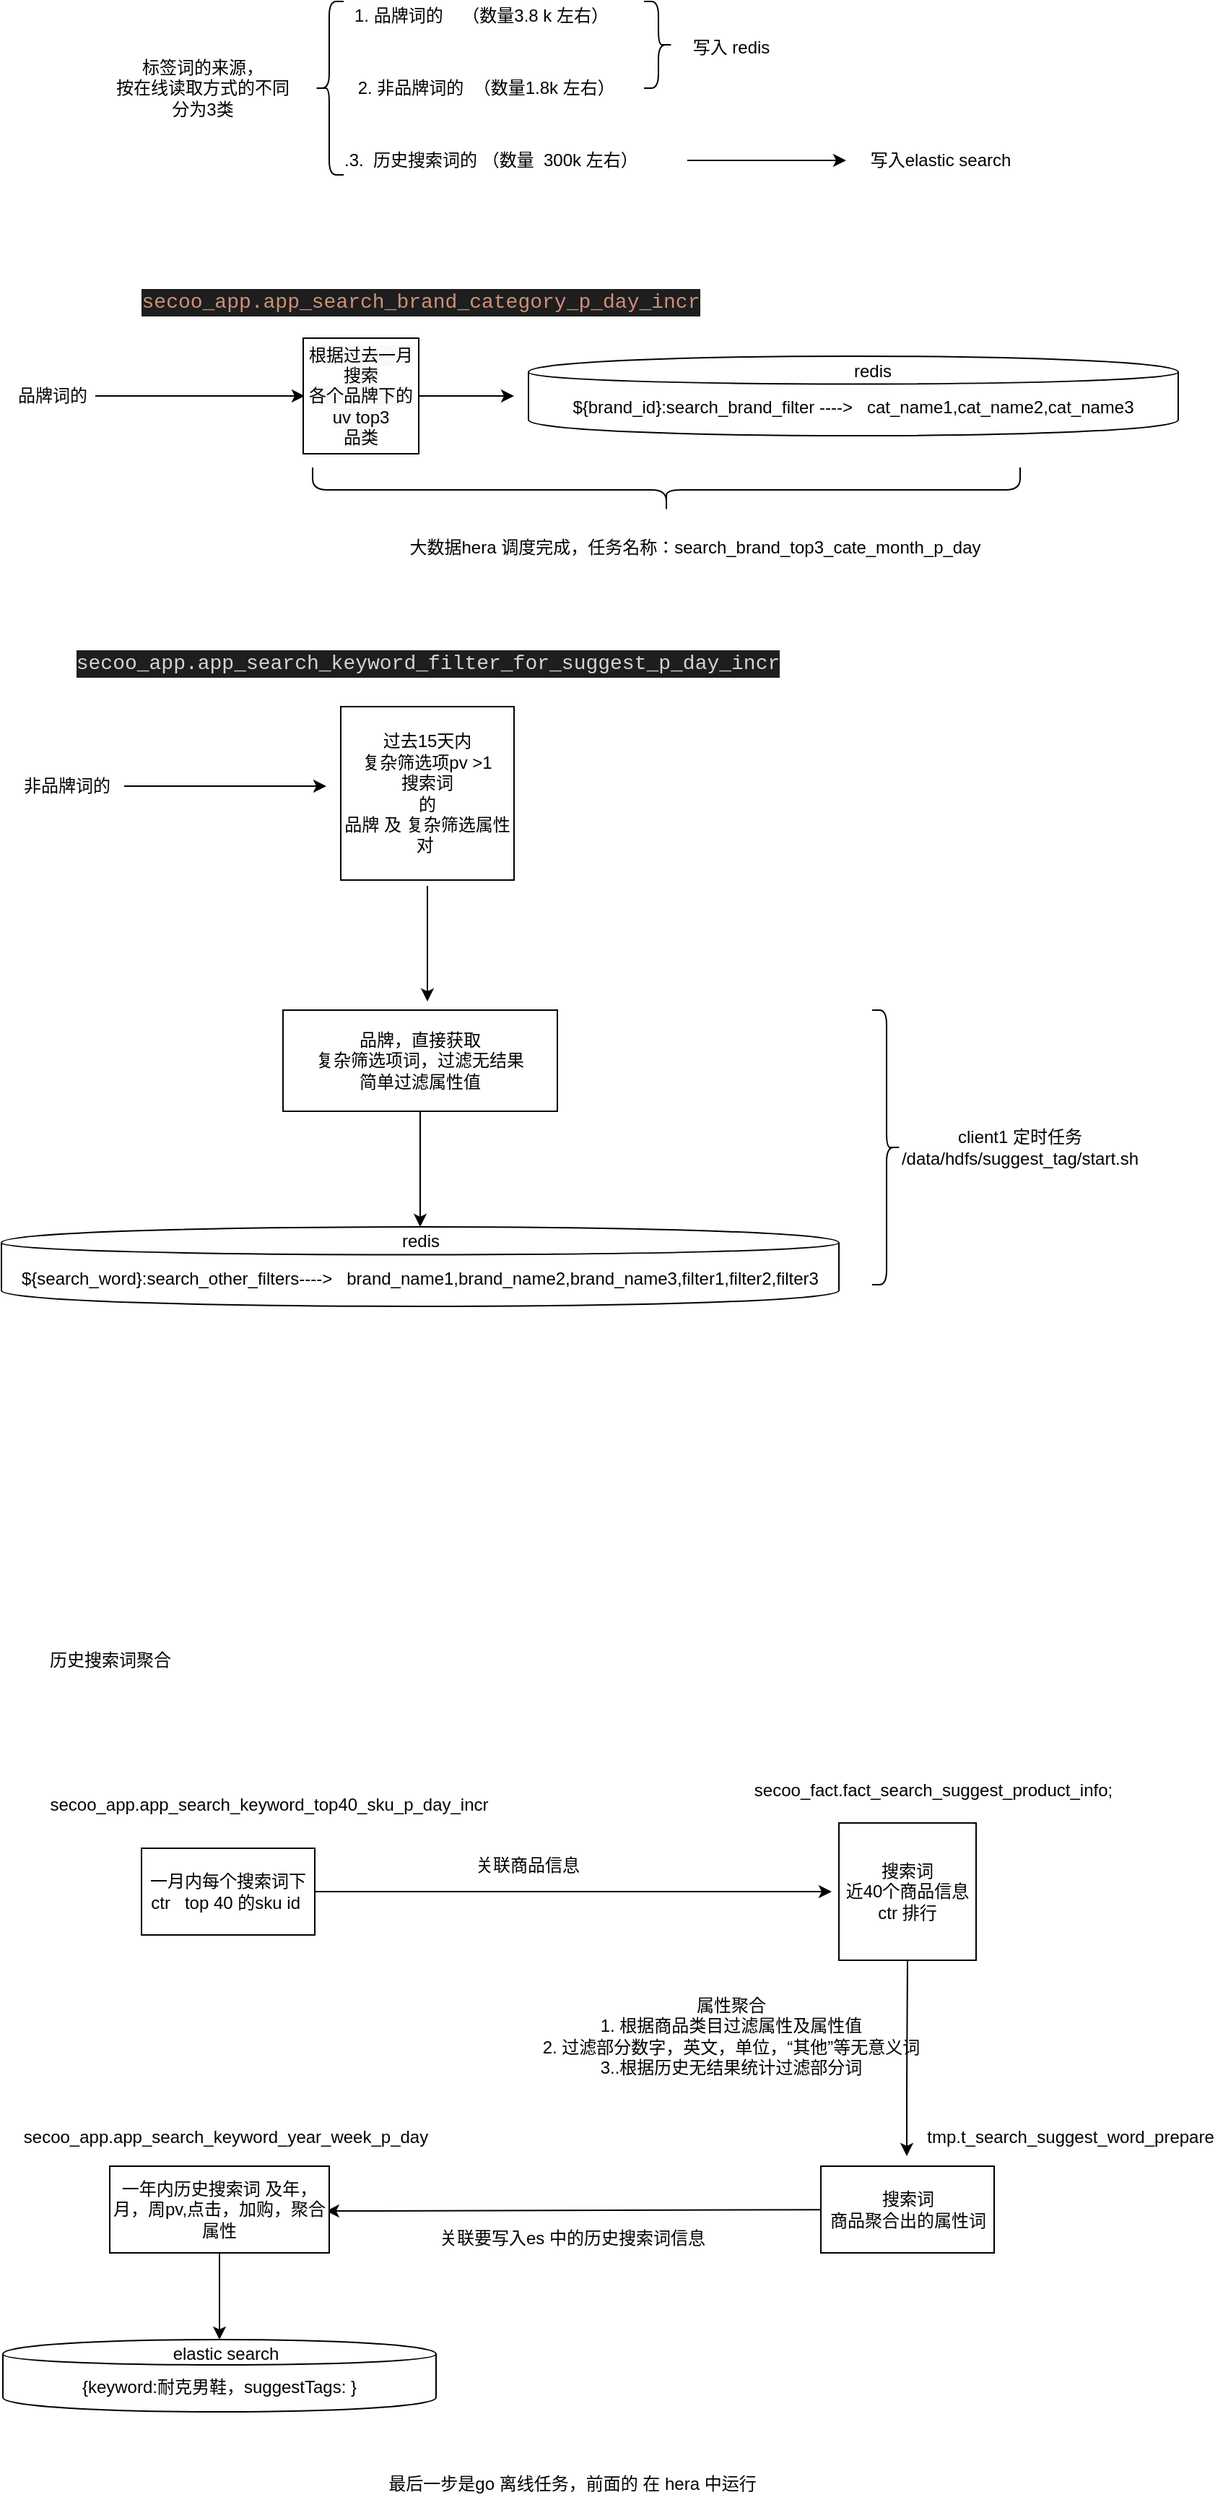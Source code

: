 <mxfile version="13.0.9" type="github">
  <diagram id="A91LpBzX5Wgsc4IaKshx" name="Page-1">
    <mxGraphModel dx="925" dy="512" grid="1" gridSize="10" guides="1" tooltips="1" connect="1" arrows="1" fold="1" page="1" pageScale="1" pageWidth="827" pageHeight="1169" math="0" shadow="0">
      <root>
        <mxCell id="0" />
        <mxCell id="1" parent="0" />
        <mxCell id="TyoJxL2L62WcN0cPFRU_-1" value="" style="shape=curlyBracket;whiteSpace=wrap;html=1;rounded=1;" parent="1" vertex="1">
          <mxGeometry x="222" y="72" width="20" height="120" as="geometry" />
        </mxCell>
        <mxCell id="TyoJxL2L62WcN0cPFRU_-4" value="1. 品牌词的&amp;nbsp; &amp;nbsp; （数量3.8 k 左右）" style="text;html=1;align=center;verticalAlign=middle;resizable=0;points=[];autosize=1;" parent="1" vertex="1">
          <mxGeometry x="242" y="72" width="190" height="20" as="geometry" />
        </mxCell>
        <mxCell id="TyoJxL2L62WcN0cPFRU_-7" value="标签词的来源，&lt;br&gt;按在线读取方式的不同&lt;br&gt;分为3类" style="text;html=1;align=center;verticalAlign=middle;resizable=0;points=[];autosize=1;" parent="1" vertex="1">
          <mxGeometry x="74" y="107" width="140" height="50" as="geometry" />
        </mxCell>
        <mxCell id="TyoJxL2L62WcN0cPFRU_-9" value="2. 非品牌词的&amp;nbsp; （数量1.8k 左右）&amp;nbsp;" style="text;html=1;align=center;verticalAlign=middle;resizable=0;points=[];autosize=1;" parent="1" vertex="1">
          <mxGeometry x="242" y="122" width="200" height="20" as="geometry" />
        </mxCell>
        <mxCell id="TyoJxL2L62WcN0cPFRU_-16" value="" style="shape=curlyBracket;whiteSpace=wrap;html=1;rounded=1;rotation=-180;" parent="1" vertex="1">
          <mxGeometry x="450" y="72" width="20" height="60" as="geometry" />
        </mxCell>
        <mxCell id="TyoJxL2L62WcN0cPFRU_-21" value="写入 redis" style="text;html=1;align=center;verticalAlign=middle;resizable=0;points=[];autosize=1;" parent="1" vertex="1">
          <mxGeometry x="475" y="94" width="70" height="20" as="geometry" />
        </mxCell>
        <mxCell id="TyoJxL2L62WcN0cPFRU_-23" value="" style="endArrow=classic;html=1;" parent="1" edge="1">
          <mxGeometry width="50" height="50" relative="1" as="geometry">
            <mxPoint x="480" y="182" as="sourcePoint" />
            <mxPoint x="590" y="182" as="targetPoint" />
          </mxGeometry>
        </mxCell>
        <mxCell id="TyoJxL2L62WcN0cPFRU_-24" value="写入elastic search" style="text;html=1;align=center;verticalAlign=middle;resizable=0;points=[];autosize=1;" parent="1" vertex="1">
          <mxGeometry x="600" y="172" width="110" height="20" as="geometry" />
        </mxCell>
        <mxCell id="TyoJxL2L62WcN0cPFRU_-28" value="" style="edgeStyle=orthogonalEdgeStyle;rounded=0;orthogonalLoop=1;jettySize=auto;html=1;" parent="1" source="TyoJxL2L62WcN0cPFRU_-26" edge="1">
          <mxGeometry relative="1" as="geometry">
            <mxPoint x="215" y="345" as="targetPoint" />
          </mxGeometry>
        </mxCell>
        <mxCell id="TyoJxL2L62WcN0cPFRU_-26" value="品牌词的" style="text;html=1;align=center;verticalAlign=middle;resizable=0;points=[];autosize=1;" parent="1" vertex="1">
          <mxGeometry x="10" y="335" width="60" height="20" as="geometry" />
        </mxCell>
        <mxCell id="TyoJxL2L62WcN0cPFRU_-29" value="&lt;div style=&quot;color: rgb(212 , 212 , 212) ; background-color: rgb(30 , 30 , 30) ; font-family: &amp;#34;consolas&amp;#34; , &amp;#34;courier new&amp;#34; , monospace ; font-size: 14px ; line-height: 19px&quot;&gt;&lt;span style=&quot;color: #ce9178&quot;&gt;secoo_app.app_search_brand_category_p_day_incr&lt;/span&gt;&lt;/div&gt;" style="text;html=1;align=center;verticalAlign=middle;resizable=0;points=[];autosize=1;" parent="1" vertex="1">
          <mxGeometry x="110" y="270" width="370" height="20" as="geometry" />
        </mxCell>
        <mxCell id="TyoJxL2L62WcN0cPFRU_-32" value="" style="edgeStyle=orthogonalEdgeStyle;rounded=0;orthogonalLoop=1;jettySize=auto;html=1;" parent="1" source="TyoJxL2L62WcN0cPFRU_-30" edge="1">
          <mxGeometry relative="1" as="geometry">
            <mxPoint x="360" y="345" as="targetPoint" />
          </mxGeometry>
        </mxCell>
        <mxCell id="TyoJxL2L62WcN0cPFRU_-30" value="&lt;span style=&quot;color: rgb(0 , 0 , 0) ; font-family: &amp;#34;helvetica&amp;#34; ; font-size: 12px ; font-style: normal ; font-weight: 400 ; letter-spacing: normal ; text-align: center ; text-indent: 0px ; text-transform: none ; word-spacing: 0px ; background-color: rgb(248 , 249 , 250) ; float: none ; display: inline&quot;&gt;根据过去一月搜索&lt;/span&gt;&lt;br style=&quot;color: rgb(0 , 0 , 0) ; font-family: &amp;#34;helvetica&amp;#34; ; font-size: 12px ; font-style: normal ; font-weight: 400 ; letter-spacing: normal ; text-align: center ; text-indent: 0px ; text-transform: none ; word-spacing: 0px ; background-color: rgb(248 , 249 , 250)&quot;&gt;&lt;span style=&quot;color: rgb(0 , 0 , 0) ; font-family: &amp;#34;helvetica&amp;#34; ; font-size: 12px ; font-style: normal ; font-weight: 400 ; letter-spacing: normal ; text-align: center ; text-indent: 0px ; text-transform: none ; word-spacing: 0px ; background-color: rgb(248 , 249 , 250) ; float: none ; display: inline&quot;&gt;各个品牌下的&lt;/span&gt;&lt;br style=&quot;color: rgb(0 , 0 , 0) ; font-family: &amp;#34;helvetica&amp;#34; ; font-size: 12px ; font-style: normal ; font-weight: 400 ; letter-spacing: normal ; text-align: center ; text-indent: 0px ; text-transform: none ; word-spacing: 0px ; background-color: rgb(248 , 249 , 250)&quot;&gt;&lt;span style=&quot;color: rgb(0 , 0 , 0) ; font-family: &amp;#34;helvetica&amp;#34; ; font-size: 12px ; font-style: normal ; font-weight: 400 ; letter-spacing: normal ; text-align: center ; text-indent: 0px ; text-transform: none ; word-spacing: 0px ; background-color: rgb(248 , 249 , 250) ; float: none ; display: inline&quot;&gt;uv top3&lt;/span&gt;&lt;br style=&quot;color: rgb(0 , 0 , 0) ; font-family: &amp;#34;helvetica&amp;#34; ; font-size: 12px ; font-style: normal ; font-weight: 400 ; letter-spacing: normal ; text-align: center ; text-indent: 0px ; text-transform: none ; word-spacing: 0px ; background-color: rgb(248 , 249 , 250)&quot;&gt;&lt;span style=&quot;color: rgb(0 , 0 , 0) ; font-family: &amp;#34;helvetica&amp;#34; ; font-size: 12px ; font-style: normal ; font-weight: 400 ; letter-spacing: normal ; text-align: center ; text-indent: 0px ; text-transform: none ; word-spacing: 0px ; background-color: rgb(248 , 249 , 250) ; float: none ; display: inline&quot;&gt;品类&lt;/span&gt;" style="whiteSpace=wrap;html=1;aspect=fixed;" parent="1" vertex="1">
          <mxGeometry x="214" y="305" width="80" height="80" as="geometry" />
        </mxCell>
        <mxCell id="TyoJxL2L62WcN0cPFRU_-33" value="${brand_id}:search_brand_filter ----&amp;gt;&amp;nbsp; &amp;nbsp;cat_name1,cat_name2,cat_name3" style="shape=cylinder;whiteSpace=wrap;html=1;boundedLbl=1;backgroundOutline=1;" parent="1" vertex="1">
          <mxGeometry x="370" y="317.5" width="450" height="55" as="geometry" />
        </mxCell>
        <mxCell id="TyoJxL2L62WcN0cPFRU_-34" value="redis" style="text;html=1;align=center;verticalAlign=middle;resizable=0;points=[];autosize=1;" parent="1" vertex="1">
          <mxGeometry x="588" y="317.5" width="40" height="20" as="geometry" />
        </mxCell>
        <mxCell id="TyoJxL2L62WcN0cPFRU_-37" value="" style="shape=curlyBracket;whiteSpace=wrap;html=1;rounded=1;rotation=-90;" parent="1" vertex="1">
          <mxGeometry x="450" y="165" width="31" height="490" as="geometry" />
        </mxCell>
        <mxCell id="TyoJxL2L62WcN0cPFRU_-38" value="大数据hera 调度完成，任务名称：search_brand_top3_cate_month_p_day" style="text;html=1;align=center;verticalAlign=middle;resizable=0;points=[];autosize=1;" parent="1" vertex="1">
          <mxGeometry x="280" y="440" width="410" height="20" as="geometry" />
        </mxCell>
        <mxCell id="TyoJxL2L62WcN0cPFRU_-48" value="" style="edgeStyle=orthogonalEdgeStyle;rounded=0;orthogonalLoop=1;jettySize=auto;html=1;" parent="1" source="TyoJxL2L62WcN0cPFRU_-39" edge="1">
          <mxGeometry relative="1" as="geometry">
            <mxPoint x="230" y="615" as="targetPoint" />
          </mxGeometry>
        </mxCell>
        <mxCell id="TyoJxL2L62WcN0cPFRU_-39" value="非品牌词的" style="text;html=1;align=center;verticalAlign=middle;resizable=0;points=[];autosize=1;" parent="1" vertex="1">
          <mxGeometry x="10" y="605" width="80" height="20" as="geometry" />
        </mxCell>
        <mxCell id="TyoJxL2L62WcN0cPFRU_-14" value="&amp;nbsp;.3.&amp;nbsp; 历史搜索词的 （数量&amp;nbsp; 300k 左右）" style="text;html=1;align=center;verticalAlign=middle;resizable=0;points=[];autosize=1;" parent="1" vertex="1">
          <mxGeometry x="232" y="172" width="220" height="20" as="geometry" />
        </mxCell>
        <mxCell id="TyoJxL2L62WcN0cPFRU_-58" value="" style="edgeStyle=orthogonalEdgeStyle;rounded=0;orthogonalLoop=1;jettySize=auto;html=1;" parent="1" edge="1">
          <mxGeometry relative="1" as="geometry">
            <mxPoint x="300" y="684" as="sourcePoint" />
            <mxPoint x="300" y="764" as="targetPoint" />
            <Array as="points">
              <mxPoint x="300" y="750" />
              <mxPoint x="300" y="750" />
            </Array>
          </mxGeometry>
        </mxCell>
        <mxCell id="TyoJxL2L62WcN0cPFRU_-43" value="过去15天内&lt;br&gt;复杂筛选项pv &amp;gt;1&lt;br&gt;搜索词&lt;br&gt;的&lt;br&gt;品牌 及 复杂筛选属性对&amp;nbsp;" style="whiteSpace=wrap;html=1;aspect=fixed;" parent="1" vertex="1">
          <mxGeometry x="240" y="560" width="120" height="120" as="geometry" />
        </mxCell>
        <mxCell id="TyoJxL2L62WcN0cPFRU_-46" value="&lt;div style=&quot;color: rgb(212 , 212 , 212) ; background-color: rgb(30 , 30 , 30) ; font-family: &amp;#34;consolas&amp;#34; , &amp;#34;courier new&amp;#34; , monospace ; font-size: 14px ; line-height: 19px&quot;&gt;secoo_app.app_search_keyword_filter_for_suggest_p_day_incr&lt;/div&gt;" style="text;html=1;align=center;verticalAlign=middle;resizable=0;points=[];autosize=1;" parent="1" vertex="1">
          <mxGeometry x="70" y="520" width="460" height="20" as="geometry" />
        </mxCell>
        <mxCell id="TyoJxL2L62WcN0cPFRU_-55" value="" style="edgeStyle=orthogonalEdgeStyle;rounded=0;orthogonalLoop=1;jettySize=auto;html=1;" parent="1" source="TyoJxL2L62WcN0cPFRU_-52" target="TyoJxL2L62WcN0cPFRU_-53" edge="1">
          <mxGeometry relative="1" as="geometry" />
        </mxCell>
        <mxCell id="TyoJxL2L62WcN0cPFRU_-52" value="&lt;span&gt;品牌，直接获取&lt;/span&gt;&lt;br&gt;&lt;span&gt;复杂筛选项词，过滤无结果&lt;/span&gt;&lt;br&gt;&lt;span&gt;简单过滤属性值&lt;/span&gt;" style="rounded=0;whiteSpace=wrap;html=1;" parent="1" vertex="1">
          <mxGeometry x="200" y="770" width="190" height="70" as="geometry" />
        </mxCell>
        <mxCell id="TyoJxL2L62WcN0cPFRU_-53" value="${search_word}:search_other_filters----&amp;gt;&amp;nbsp; &amp;nbsp;brand_name1,brand_name2,brand_name3,filter1,filter2,filter3" style="shape=cylinder;whiteSpace=wrap;html=1;boundedLbl=1;backgroundOutline=1;" parent="1" vertex="1">
          <mxGeometry x="5" y="920" width="580" height="55" as="geometry" />
        </mxCell>
        <mxCell id="TyoJxL2L62WcN0cPFRU_-54" value="redis" style="text;html=1;align=center;verticalAlign=middle;resizable=0;points=[];autosize=1;" parent="1" vertex="1">
          <mxGeometry x="275" y="920" width="40" height="20" as="geometry" />
        </mxCell>
        <mxCell id="TyoJxL2L62WcN0cPFRU_-60" value="" style="shape=curlyBracket;whiteSpace=wrap;html=1;rounded=1;direction=west;" parent="1" vertex="1">
          <mxGeometry x="608" y="770" width="20" height="190" as="geometry" />
        </mxCell>
        <mxCell id="TyoJxL2L62WcN0cPFRU_-61" value="client1 定时任务&lt;br&gt;/data/hdfs/suggest_tag/start.sh" style="text;html=1;align=center;verticalAlign=middle;resizable=0;points=[];autosize=1;" parent="1" vertex="1">
          <mxGeometry x="620" y="850" width="180" height="30" as="geometry" />
        </mxCell>
        <mxCell id="iZUuwFrf2KAGskIMmz3N-3" value="历史搜索词聚合" style="text;html=1;align=center;verticalAlign=middle;resizable=0;points=[];autosize=1;" vertex="1" parent="1">
          <mxGeometry x="30" y="1210" width="100" height="20" as="geometry" />
        </mxCell>
        <mxCell id="iZUuwFrf2KAGskIMmz3N-4" value="搜索词&lt;br&gt;近40个商品信息&lt;br&gt;ctr 排行" style="whiteSpace=wrap;html=1;aspect=fixed;" vertex="1" parent="1">
          <mxGeometry x="585" y="1332.5" width="95" height="95" as="geometry" />
        </mxCell>
        <mxCell id="iZUuwFrf2KAGskIMmz3N-5" value="secoo_fact.fact_search_suggest_product_info;" style="text;html=1;align=center;verticalAlign=middle;resizable=0;points=[];autosize=1;" vertex="1" parent="1">
          <mxGeometry x="520" y="1300" width="260" height="20" as="geometry" />
        </mxCell>
        <mxCell id="iZUuwFrf2KAGskIMmz3N-6" value="secoo_app.app_search_keyword_top40_sku_p_day_incr" style="text;html=1;align=center;verticalAlign=middle;resizable=0;points=[];autosize=1;" vertex="1" parent="1">
          <mxGeometry x="30" y="1310" width="320" height="20" as="geometry" />
        </mxCell>
        <mxCell id="iZUuwFrf2KAGskIMmz3N-10" style="edgeStyle=orthogonalEdgeStyle;rounded=0;orthogonalLoop=1;jettySize=auto;html=1;" edge="1" parent="1" source="iZUuwFrf2KAGskIMmz3N-7">
          <mxGeometry relative="1" as="geometry">
            <mxPoint x="580" y="1380" as="targetPoint" />
          </mxGeometry>
        </mxCell>
        <mxCell id="iZUuwFrf2KAGskIMmz3N-7" value="一月内每个搜索词下&lt;br&gt;ctr&amp;nbsp; &amp;nbsp;top 40 的sku id&amp;nbsp;" style="rounded=0;whiteSpace=wrap;html=1;" vertex="1" parent="1">
          <mxGeometry x="102" y="1350" width="120" height="60" as="geometry" />
        </mxCell>
        <mxCell id="iZUuwFrf2KAGskIMmz3N-11" value="关联商品信息" style="text;html=1;align=center;verticalAlign=middle;resizable=0;points=[];autosize=1;" vertex="1" parent="1">
          <mxGeometry x="324" y="1352" width="90" height="20" as="geometry" />
        </mxCell>
        <mxCell id="iZUuwFrf2KAGskIMmz3N-12" value="" style="endArrow=classic;html=1;exitX=0.5;exitY=1;exitDx=0;exitDy=0;" edge="1" parent="1" source="iZUuwFrf2KAGskIMmz3N-4">
          <mxGeometry width="50" height="50" relative="1" as="geometry">
            <mxPoint x="632" y="1450" as="sourcePoint" />
            <mxPoint x="632" y="1563" as="targetPoint" />
            <Array as="points">
              <mxPoint x="632" y="1512.5" />
            </Array>
          </mxGeometry>
        </mxCell>
        <mxCell id="iZUuwFrf2KAGskIMmz3N-13" value="搜索词&lt;br&gt;商品聚合出的属性词" style="rounded=0;whiteSpace=wrap;html=1;" vertex="1" parent="1">
          <mxGeometry x="572.5" y="1570" width="120" height="60" as="geometry" />
        </mxCell>
        <mxCell id="iZUuwFrf2KAGskIMmz3N-14" value="属性聚合&lt;br&gt;1. 根据商品类目过滤属性及属性值&lt;br&gt;2. 过滤部分数字，英文，单位，“其他”等无意义词&lt;br&gt;3..根据历史无结果统计过滤部分词" style="text;html=1;align=center;verticalAlign=middle;resizable=0;points=[];autosize=1;" vertex="1" parent="1">
          <mxGeometry x="370" y="1450" width="280" height="60" as="geometry" />
        </mxCell>
        <mxCell id="iZUuwFrf2KAGskIMmz3N-15" value="tmp.t_search_suggest_word_prepare" style="text;html=1;align=center;verticalAlign=middle;resizable=0;points=[];autosize=1;" vertex="1" parent="1">
          <mxGeometry x="640" y="1540" width="210" height="20" as="geometry" />
        </mxCell>
        <mxCell id="iZUuwFrf2KAGskIMmz3N-18" value="" style="endArrow=classic;html=1;entryX=0.986;entryY=0.517;entryDx=0;entryDy=0;entryPerimeter=0;" edge="1" parent="1" source="iZUuwFrf2KAGskIMmz3N-13" target="iZUuwFrf2KAGskIMmz3N-19">
          <mxGeometry width="50" height="50" relative="1" as="geometry">
            <mxPoint x="414" y="1650" as="sourcePoint" />
            <mxPoint x="240" y="1601" as="targetPoint" />
          </mxGeometry>
        </mxCell>
        <mxCell id="iZUuwFrf2KAGskIMmz3N-24" value="" style="edgeStyle=orthogonalEdgeStyle;rounded=0;orthogonalLoop=1;jettySize=auto;html=1;" edge="1" parent="1" source="iZUuwFrf2KAGskIMmz3N-19" target="iZUuwFrf2KAGskIMmz3N-22">
          <mxGeometry relative="1" as="geometry" />
        </mxCell>
        <mxCell id="iZUuwFrf2KAGskIMmz3N-19" value="一年内历史搜索词 及年，月，周pv,点击，加购，聚合属性" style="rounded=0;whiteSpace=wrap;html=1;" vertex="1" parent="1">
          <mxGeometry x="80" y="1570" width="152" height="60" as="geometry" />
        </mxCell>
        <mxCell id="iZUuwFrf2KAGskIMmz3N-20" value="关联要写入es 中的历史搜索词信息" style="text;html=1;align=center;verticalAlign=middle;resizable=0;points=[];autosize=1;" vertex="1" parent="1">
          <mxGeometry x="300" y="1610" width="200" height="20" as="geometry" />
        </mxCell>
        <mxCell id="iZUuwFrf2KAGskIMmz3N-21" value="secoo_app.app_search_keyword_year_week_p_day" style="text;html=1;align=center;verticalAlign=middle;resizable=0;points=[];autosize=1;" vertex="1" parent="1">
          <mxGeometry x="10" y="1540" width="300" height="20" as="geometry" />
        </mxCell>
        <mxCell id="iZUuwFrf2KAGskIMmz3N-22" value="{keyword:耐克男鞋，suggestTags: }" style="shape=cylinder;whiteSpace=wrap;html=1;boundedLbl=1;backgroundOutline=1;" vertex="1" parent="1">
          <mxGeometry x="6" y="1690" width="300" height="50" as="geometry" />
        </mxCell>
        <mxCell id="iZUuwFrf2KAGskIMmz3N-25" value="elastic search" style="text;html=1;align=center;verticalAlign=middle;resizable=0;points=[];autosize=1;" vertex="1" parent="1">
          <mxGeometry x="115" y="1690" width="90" height="20" as="geometry" />
        </mxCell>
        <mxCell id="iZUuwFrf2KAGskIMmz3N-27" value="最后一步是go 离线任务，前面的 在 hera 中运行" style="text;html=1;align=center;verticalAlign=middle;resizable=0;points=[];autosize=1;" vertex="1" parent="1">
          <mxGeometry x="265" y="1780" width="270" height="20" as="geometry" />
        </mxCell>
      </root>
    </mxGraphModel>
  </diagram>
</mxfile>
